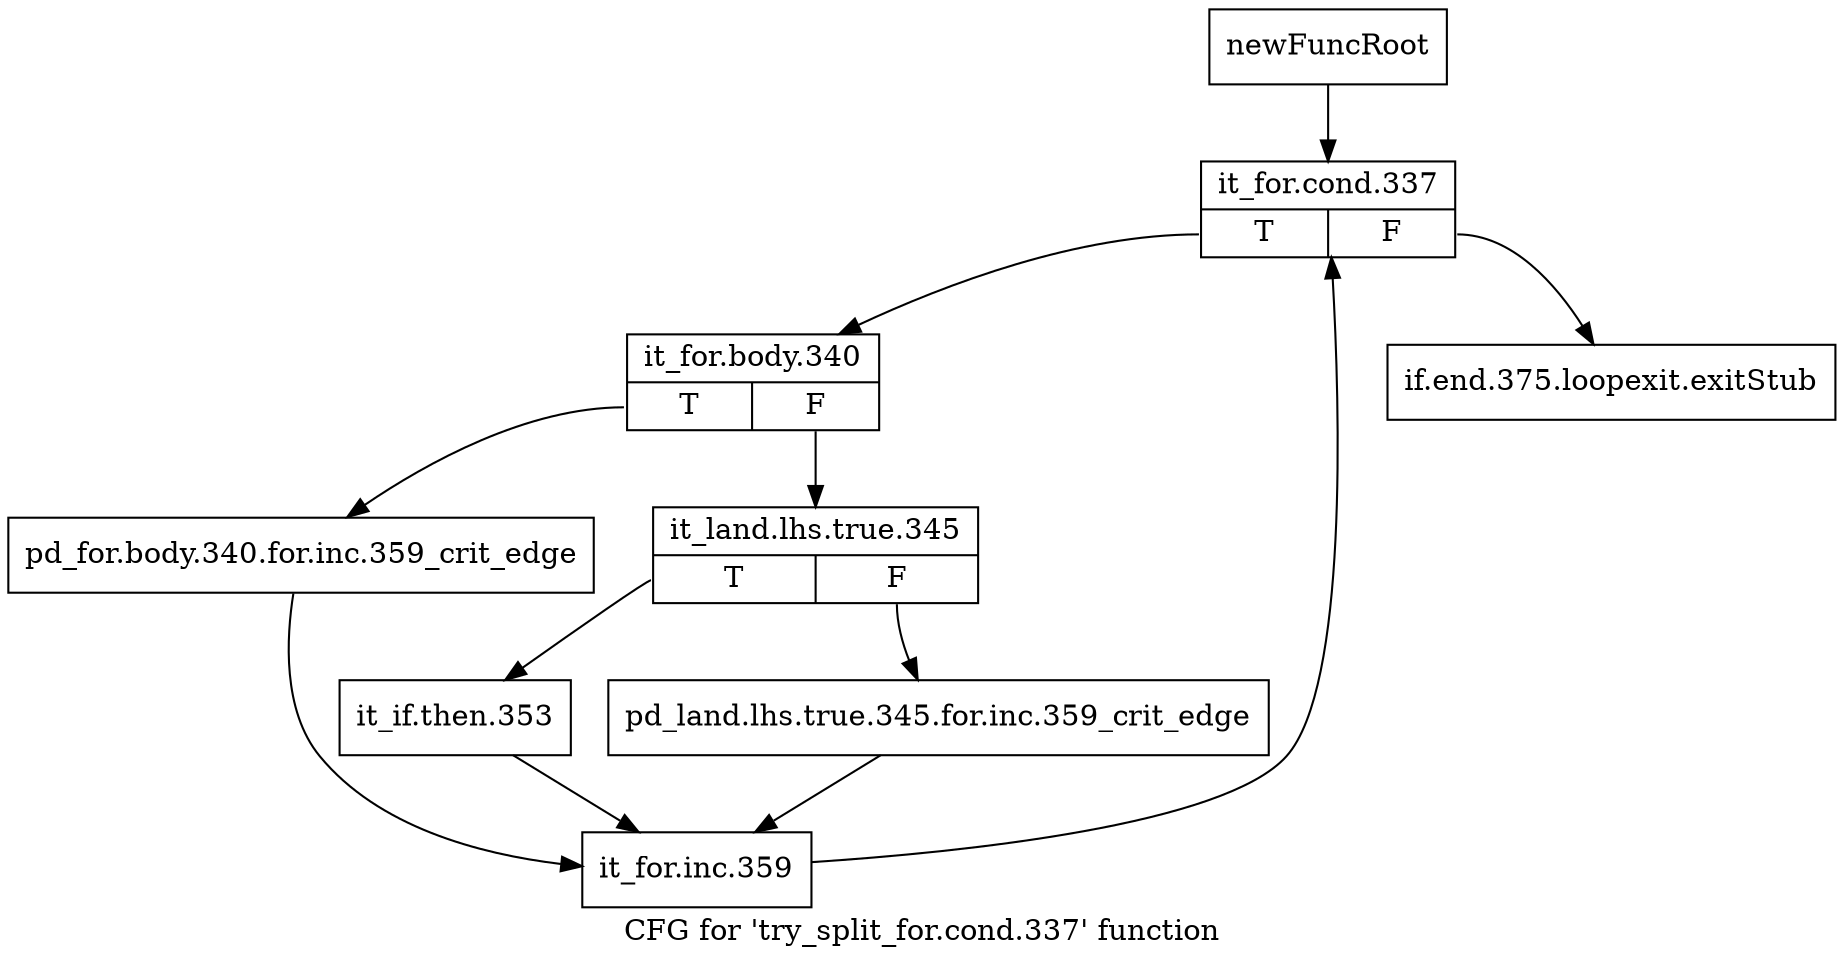 digraph "CFG for 'try_split_for.cond.337' function" {
	label="CFG for 'try_split_for.cond.337' function";

	Node0xac52cd0 [shape=record,label="{newFuncRoot}"];
	Node0xac52cd0 -> Node0xac52d70;
	Node0xac52d20 [shape=record,label="{if.end.375.loopexit.exitStub}"];
	Node0xac52d70 [shape=record,label="{it_for.cond.337|{<s0>T|<s1>F}}"];
	Node0xac52d70:s0 -> Node0xac52dc0;
	Node0xac52d70:s1 -> Node0xac52d20;
	Node0xac52dc0 [shape=record,label="{it_for.body.340|{<s0>T|<s1>F}}"];
	Node0xac52dc0:s0 -> Node0xac52f00;
	Node0xac52dc0:s1 -> Node0xac52e10;
	Node0xac52e10 [shape=record,label="{it_land.lhs.true.345|{<s0>T|<s1>F}}"];
	Node0xac52e10:s0 -> Node0xac52eb0;
	Node0xac52e10:s1 -> Node0xac52e60;
	Node0xac52e60 [shape=record,label="{pd_land.lhs.true.345.for.inc.359_crit_edge}"];
	Node0xac52e60 -> Node0xac52f50;
	Node0xac52eb0 [shape=record,label="{it_if.then.353}"];
	Node0xac52eb0 -> Node0xac52f50;
	Node0xac52f00 [shape=record,label="{pd_for.body.340.for.inc.359_crit_edge}"];
	Node0xac52f00 -> Node0xac52f50;
	Node0xac52f50 [shape=record,label="{it_for.inc.359}"];
	Node0xac52f50 -> Node0xac52d70;
}
